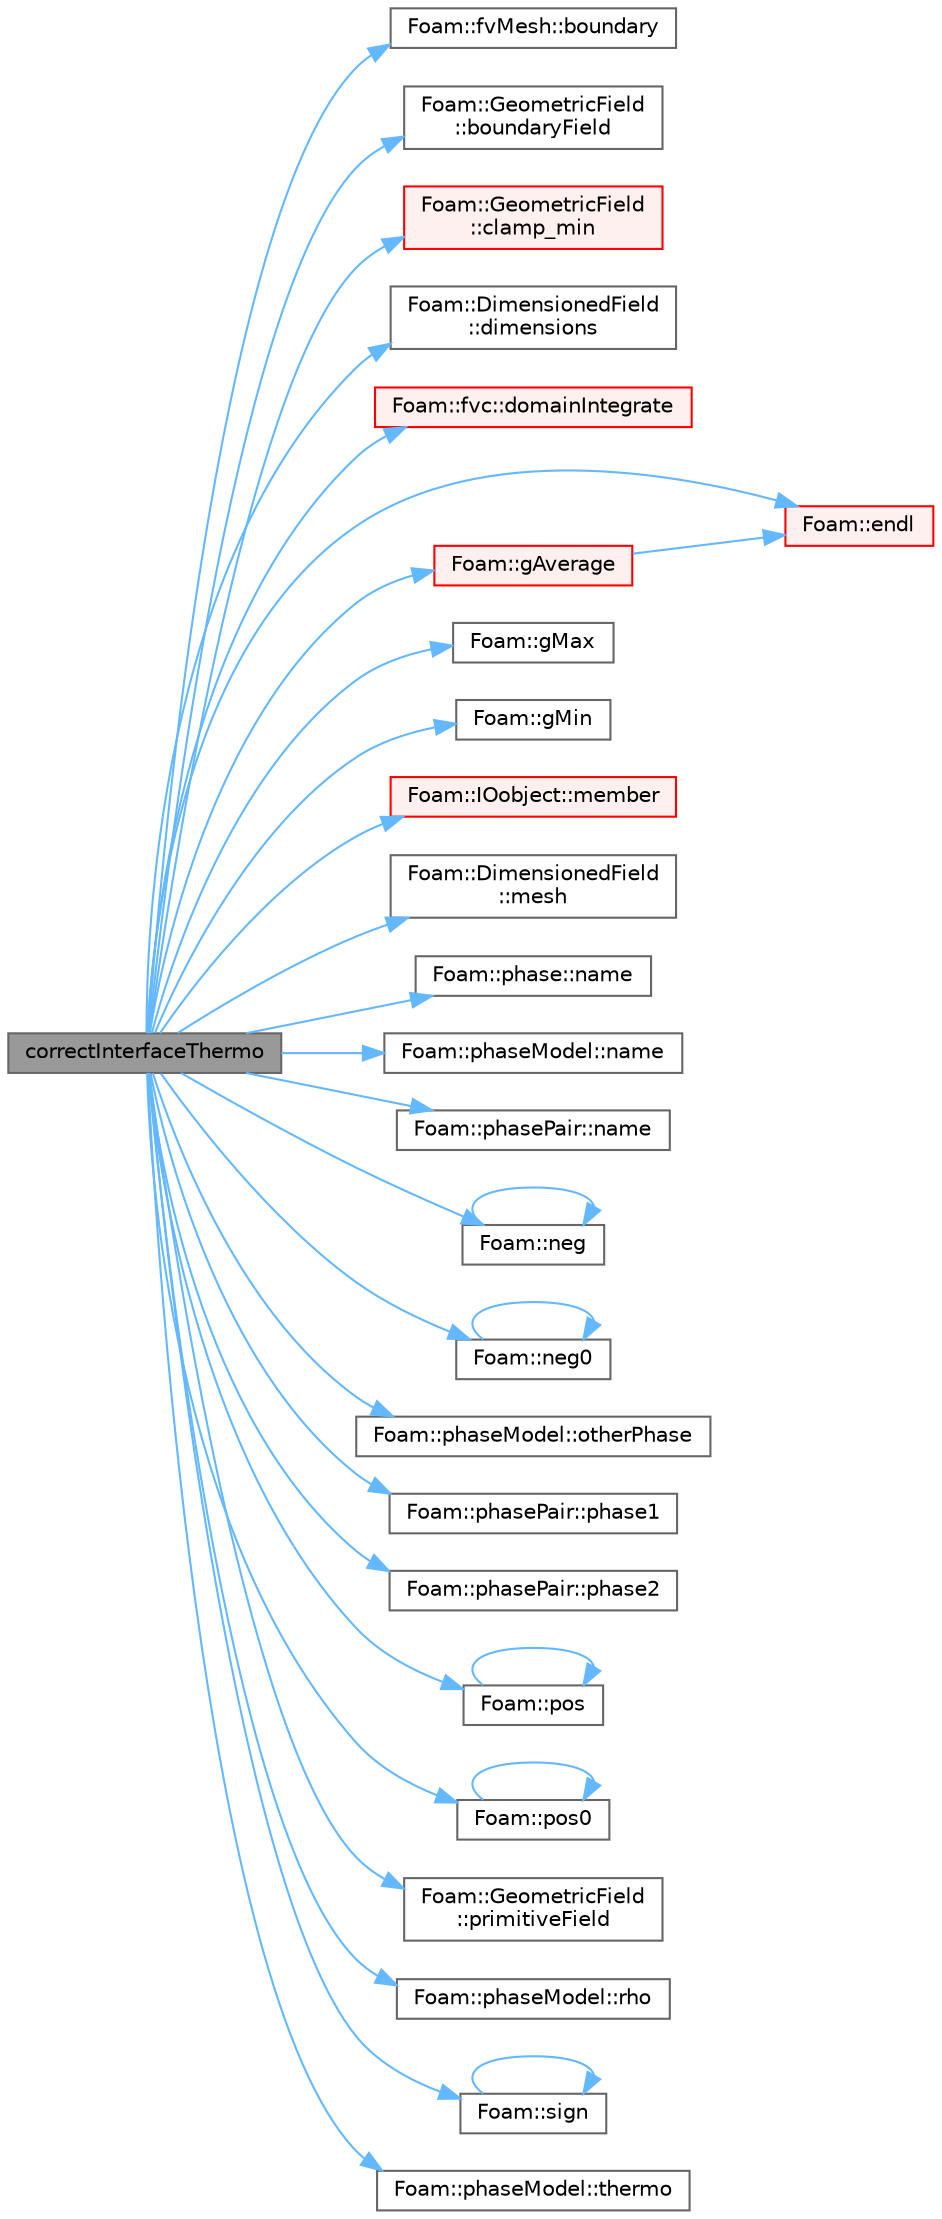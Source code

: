 digraph "correctInterfaceThermo"
{
 // LATEX_PDF_SIZE
  bgcolor="transparent";
  edge [fontname=Helvetica,fontsize=10,labelfontname=Helvetica,labelfontsize=10];
  node [fontname=Helvetica,fontsize=10,shape=box,height=0.2,width=0.4];
  rankdir="LR";
  Node1 [id="Node000001",label="correctInterfaceThermo",height=0.2,width=0.4,color="gray40", fillcolor="grey60", style="filled", fontcolor="black",tooltip=" "];
  Node1 -> Node2 [id="edge1_Node000001_Node000002",color="steelblue1",style="solid",tooltip=" "];
  Node2 [id="Node000002",label="Foam::fvMesh::boundary",height=0.2,width=0.4,color="grey40", fillcolor="white", style="filled",URL="$classFoam_1_1fvMesh.html#aa4fb7dfe01b8c7688ec3feae973dff22",tooltip=" "];
  Node1 -> Node3 [id="edge2_Node000001_Node000003",color="steelblue1",style="solid",tooltip=" "];
  Node3 [id="Node000003",label="Foam::GeometricField\l::boundaryField",height=0.2,width=0.4,color="grey40", fillcolor="white", style="filled",URL="$classFoam_1_1GeometricField.html#accbc4534606b5a01dd074a8629a99f13",tooltip=" "];
  Node1 -> Node4 [id="edge3_Node000001_Node000004",color="steelblue1",style="solid",tooltip=" "];
  Node4 [id="Node000004",label="Foam::GeometricField\l::clamp_min",height=0.2,width=0.4,color="red", fillcolor="#FFF0F0", style="filled",URL="$classFoam_1_1GeometricField.html#a6c89f2fe478ee538864c9ae8d67a0e6d",tooltip=" "];
  Node1 -> Node7 [id="edge4_Node000001_Node000007",color="steelblue1",style="solid",tooltip=" "];
  Node7 [id="Node000007",label="Foam::DimensionedField\l::dimensions",height=0.2,width=0.4,color="grey40", fillcolor="white", style="filled",URL="$classFoam_1_1DimensionedField.html#ae4fa355a061ea94edbda7bb556e10ad9",tooltip=" "];
  Node1 -> Node8 [id="edge5_Node000001_Node000008",color="steelblue1",style="solid",tooltip=" "];
  Node8 [id="Node000008",label="Foam::fvc::domainIntegrate",height=0.2,width=0.4,color="red", fillcolor="#FFF0F0", style="filled",URL="$namespaceFoam_1_1fvc.html#a97e6958677a3a619ece7528613725d84",tooltip=" "];
  Node1 -> Node11 [id="edge6_Node000001_Node000011",color="steelblue1",style="solid",tooltip=" "];
  Node11 [id="Node000011",label="Foam::endl",height=0.2,width=0.4,color="red", fillcolor="#FFF0F0", style="filled",URL="$namespaceFoam.html#a7d5eca45a323264dc5fe811500ebda47",tooltip=" "];
  Node1 -> Node15 [id="edge7_Node000001_Node000015",color="steelblue1",style="solid",tooltip=" "];
  Node15 [id="Node000015",label="Foam::gAverage",height=0.2,width=0.4,color="red", fillcolor="#FFF0F0", style="filled",URL="$namespaceFoam.html#ab45e56189711a2e5cdd381a0e2b6cc5c",tooltip=" "];
  Node15 -> Node11 [id="edge8_Node000015_Node000011",color="steelblue1",style="solid",tooltip=" "];
  Node1 -> Node33 [id="edge9_Node000001_Node000033",color="steelblue1",style="solid",tooltip=" "];
  Node33 [id="Node000033",label="Foam::gMax",height=0.2,width=0.4,color="grey40", fillcolor="white", style="filled",URL="$namespaceFoam.html#ae8d631fb8e841947408bb711abfb1e67",tooltip=" "];
  Node1 -> Node34 [id="edge10_Node000001_Node000034",color="steelblue1",style="solid",tooltip=" "];
  Node34 [id="Node000034",label="Foam::gMin",height=0.2,width=0.4,color="grey40", fillcolor="white", style="filled",URL="$namespaceFoam.html#aca330ee6cfe7d602300dbc5905f8c9f6",tooltip=" "];
  Node1 -> Node35 [id="edge11_Node000001_Node000035",color="steelblue1",style="solid",tooltip=" "];
  Node35 [id="Node000035",label="Foam::IOobject::member",height=0.2,width=0.4,color="red", fillcolor="#FFF0F0", style="filled",URL="$classFoam_1_1IOobject.html#a5196df311ad8683b502f535390df2fc4",tooltip=" "];
  Node1 -> Node37 [id="edge12_Node000001_Node000037",color="steelblue1",style="solid",tooltip=" "];
  Node37 [id="Node000037",label="Foam::DimensionedField\l::mesh",height=0.2,width=0.4,color="grey40", fillcolor="white", style="filled",URL="$classFoam_1_1DimensionedField.html#af71fc6a6a6cbe7b8193cf0bf59e00a1c",tooltip=" "];
  Node1 -> Node38 [id="edge13_Node000001_Node000038",color="steelblue1",style="solid",tooltip=" "];
  Node38 [id="Node000038",label="Foam::phase::name",height=0.2,width=0.4,color="grey40", fillcolor="white", style="filled",URL="$classFoam_1_1phase.html#a51ae053ef677d6c2d35ce01b46089706",tooltip=" "];
  Node1 -> Node39 [id="edge14_Node000001_Node000039",color="steelblue1",style="solid",tooltip=" "];
  Node39 [id="Node000039",label="Foam::phaseModel::name",height=0.2,width=0.4,color="grey40", fillcolor="white", style="filled",URL="$classFoam_1_1phaseModel.html#ade4113569ef0db70665fded275a5e38e",tooltip=" "];
  Node1 -> Node40 [id="edge15_Node000001_Node000040",color="steelblue1",style="solid",tooltip=" "];
  Node40 [id="Node000040",label="Foam::phasePair::name",height=0.2,width=0.4,color="grey40", fillcolor="white", style="filled",URL="$classFoam_1_1phasePair.html#a433b30fb3a93b9b4d07204699a319ca5",tooltip=" "];
  Node1 -> Node41 [id="edge16_Node000001_Node000041",color="steelblue1",style="solid",tooltip=" "];
  Node41 [id="Node000041",label="Foam::neg",height=0.2,width=0.4,color="grey40", fillcolor="white", style="filled",URL="$namespaceFoam.html#aad5b44612e484eb87fcea79a3d19ee04",tooltip=" "];
  Node41 -> Node41 [id="edge17_Node000041_Node000041",color="steelblue1",style="solid",tooltip=" "];
  Node1 -> Node42 [id="edge18_Node000001_Node000042",color="steelblue1",style="solid",tooltip=" "];
  Node42 [id="Node000042",label="Foam::neg0",height=0.2,width=0.4,color="grey40", fillcolor="white", style="filled",URL="$namespaceFoam.html#ac7ba3c4bd67df57983e6247f7563acb9",tooltip=" "];
  Node42 -> Node42 [id="edge19_Node000042_Node000042",color="steelblue1",style="solid",tooltip=" "];
  Node1 -> Node43 [id="edge20_Node000001_Node000043",color="steelblue1",style="solid",tooltip=" "];
  Node43 [id="Node000043",label="Foam::phaseModel::otherPhase",height=0.2,width=0.4,color="grey40", fillcolor="white", style="filled",URL="$classFoam_1_1phaseModel.html#a61d2bc1195345ad4786df8642e20f1fe",tooltip=" "];
  Node1 -> Node44 [id="edge21_Node000001_Node000044",color="steelblue1",style="solid",tooltip=" "];
  Node44 [id="Node000044",label="Foam::phasePair::phase1",height=0.2,width=0.4,color="grey40", fillcolor="white", style="filled",URL="$classFoam_1_1phasePair.html#aeb4e04c889563b7c9e388cee105e9b42",tooltip=" "];
  Node1 -> Node45 [id="edge22_Node000001_Node000045",color="steelblue1",style="solid",tooltip=" "];
  Node45 [id="Node000045",label="Foam::phasePair::phase2",height=0.2,width=0.4,color="grey40", fillcolor="white", style="filled",URL="$classFoam_1_1phasePair.html#aeb856b611bb2f740db6b08a2c1ac004e",tooltip=" "];
  Node1 -> Node46 [id="edge23_Node000001_Node000046",color="steelblue1",style="solid",tooltip=" "];
  Node46 [id="Node000046",label="Foam::pos",height=0.2,width=0.4,color="grey40", fillcolor="white", style="filled",URL="$namespaceFoam.html#a09a190b59f3d01b258bca0fa964a6212",tooltip=" "];
  Node46 -> Node46 [id="edge24_Node000046_Node000046",color="steelblue1",style="solid",tooltip=" "];
  Node1 -> Node47 [id="edge25_Node000001_Node000047",color="steelblue1",style="solid",tooltip=" "];
  Node47 [id="Node000047",label="Foam::pos0",height=0.2,width=0.4,color="grey40", fillcolor="white", style="filled",URL="$namespaceFoam.html#a20332254625749a295884af3fd7d9d1f",tooltip=" "];
  Node47 -> Node47 [id="edge26_Node000047_Node000047",color="steelblue1",style="solid",tooltip=" "];
  Node1 -> Node48 [id="edge27_Node000001_Node000048",color="steelblue1",style="solid",tooltip=" "];
  Node48 [id="Node000048",label="Foam::GeometricField\l::primitiveField",height=0.2,width=0.4,color="grey40", fillcolor="white", style="filled",URL="$classFoam_1_1GeometricField.html#a8a29bbbafbf0064ed558110b0c136b32",tooltip=" "];
  Node1 -> Node49 [id="edge28_Node000001_Node000049",color="steelblue1",style="solid",tooltip=" "];
  Node49 [id="Node000049",label="Foam::phaseModel::rho",height=0.2,width=0.4,color="grey40", fillcolor="white", style="filled",URL="$classFoam_1_1phaseModel.html#a611091ad3a02efc81ee77495a61072b0",tooltip=" "];
  Node1 -> Node50 [id="edge29_Node000001_Node000050",color="steelblue1",style="solid",tooltip=" "];
  Node50 [id="Node000050",label="Foam::sign",height=0.2,width=0.4,color="grey40", fillcolor="white", style="filled",URL="$namespaceFoam.html#a221fd301d6c49c5bd4a6c0f5ccb893b2",tooltip=" "];
  Node50 -> Node50 [id="edge30_Node000050_Node000050",color="steelblue1",style="solid",tooltip=" "];
  Node1 -> Node51 [id="edge31_Node000001_Node000051",color="steelblue1",style="solid",tooltip=" "];
  Node51 [id="Node000051",label="Foam::phaseModel::thermo",height=0.2,width=0.4,color="grey40", fillcolor="white", style="filled",URL="$classFoam_1_1phaseModel.html#aeb445abf55b3e43c03900a59b58c7978",tooltip=" "];
}
